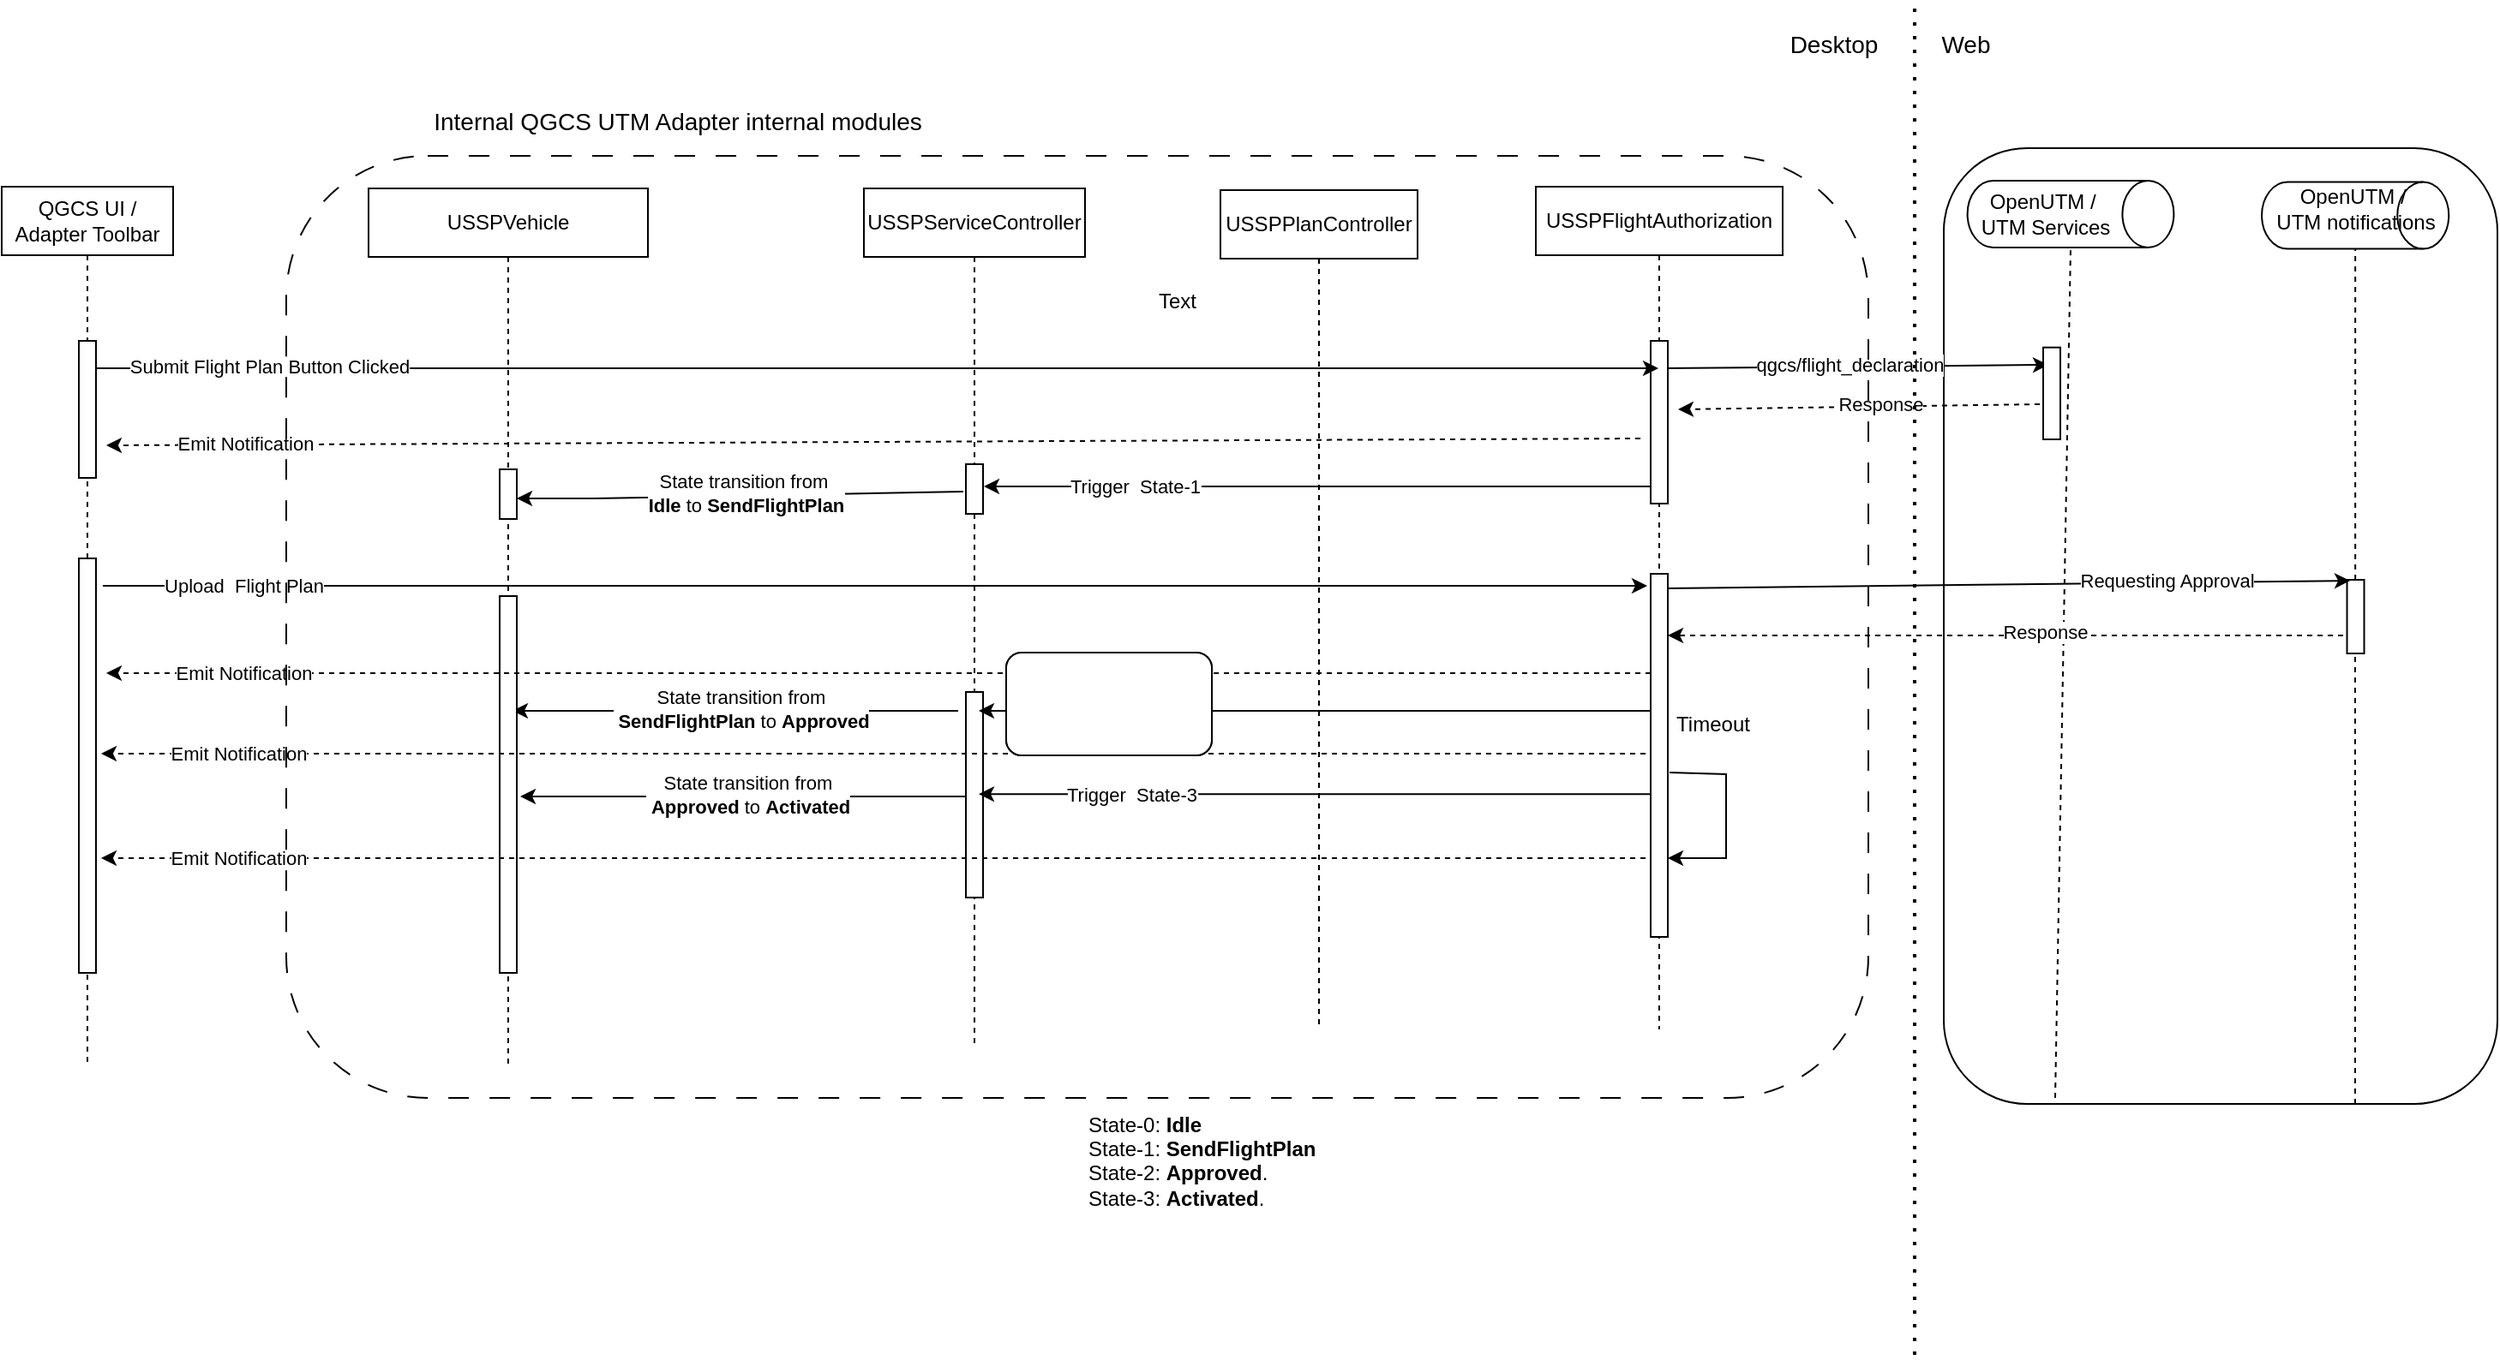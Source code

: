 <mxfile version="22.0.2" type="device">
  <diagram name="Page-1" id="rgzYKHya9oizqAIKKXlI">
    <mxGraphModel dx="3200" dy="2100" grid="1" gridSize="10" guides="1" tooltips="1" connect="1" arrows="1" fold="1" page="1" pageScale="1" pageWidth="850" pageHeight="1100" math="0" shadow="0">
      <root>
        <mxCell id="0" />
        <mxCell id="1" parent="0" />
        <mxCell id="KI7-48ItUX7r2pZbDz1g-1" value="" style="rounded=1;whiteSpace=wrap;html=1;" parent="1" vertex="1">
          <mxGeometry x="57" y="95.5" width="323" height="558" as="geometry" />
        </mxCell>
        <mxCell id="KI7-48ItUX7r2pZbDz1g-2" value="USSPFlightAuthorization" style="shape=umlLifeline;perimeter=lifelinePerimeter;whiteSpace=wrap;html=1;container=1;collapsible=0;recursiveResize=0;outlineConnect=0;" parent="1" vertex="1">
          <mxGeometry x="-181" y="118" width="144" height="492" as="geometry" />
        </mxCell>
        <mxCell id="KI7-48ItUX7r2pZbDz1g-3" value="" style="endArrow=classic;html=1;rounded=0;" parent="KI7-48ItUX7r2pZbDz1g-2" edge="1">
          <mxGeometry width="50" height="50" relative="1" as="geometry">
            <mxPoint x="74" y="106" as="sourcePoint" />
            <mxPoint x="299" y="104" as="targetPoint" />
          </mxGeometry>
        </mxCell>
        <mxCell id="KI7-48ItUX7r2pZbDz1g-4" value="&lt;div tabindex=&quot;0&quot; role=&quot;button&quot; style=&quot;font-size: 11px;&quot;&gt;&lt;div class=&quot;sc-hHOBiw iHxTBu&quot; style=&quot;font-size: 11px;&quot;&gt;qgcs/flight_declaration&lt;/div&gt;&lt;/div&gt;" style="edgeLabel;html=1;align=center;verticalAlign=middle;resizable=0;points=[];" parent="KI7-48ItUX7r2pZbDz1g-3" connectable="0" vertex="1">
          <mxGeometry x="-0.031" y="1" relative="1" as="geometry">
            <mxPoint as="offset" />
          </mxGeometry>
        </mxCell>
        <mxCell id="KI7-48ItUX7r2pZbDz1g-5" value="" style="html=1;points=[];perimeter=orthogonalPerimeter;outlineConnect=0;targetShapes=umlLifeline;portConstraint=eastwest;newEdgeStyle={&quot;edgeStyle&quot;:&quot;elbowEdgeStyle&quot;,&quot;elbow&quot;:&quot;vertical&quot;,&quot;curved&quot;:0,&quot;rounded&quot;:0};" parent="KI7-48ItUX7r2pZbDz1g-2" vertex="1">
          <mxGeometry x="67" y="90" width="10" height="95" as="geometry" />
        </mxCell>
        <mxCell id="KI7-48ItUX7r2pZbDz1g-6" value="" style="html=1;points=[];perimeter=orthogonalPerimeter;outlineConnect=0;targetShapes=umlLifeline;portConstraint=eastwest;newEdgeStyle={&quot;edgeStyle&quot;:&quot;elbowEdgeStyle&quot;,&quot;elbow&quot;:&quot;vertical&quot;,&quot;curved&quot;:0,&quot;rounded&quot;:0};" parent="KI7-48ItUX7r2pZbDz1g-2" vertex="1">
          <mxGeometry x="67" y="226" width="10" height="212" as="geometry" />
        </mxCell>
        <mxCell id="KI7-48ItUX7r2pZbDz1g-7" value="" style="endArrow=classic;html=1;rounded=0;" parent="KI7-48ItUX7r2pZbDz1g-2" target="KI7-48ItUX7r2pZbDz1g-6" edge="1">
          <mxGeometry width="50" height="50" relative="1" as="geometry">
            <mxPoint x="78" y="342" as="sourcePoint" />
            <mxPoint x="77" y="368" as="targetPoint" />
            <Array as="points">
              <mxPoint x="111" y="343" />
              <mxPoint x="111" y="392" />
            </Array>
          </mxGeometry>
        </mxCell>
        <mxCell id="KI7-48ItUX7r2pZbDz1g-8" value="Timeout" style="text;html=1;align=center;verticalAlign=middle;resizable=0;points=[];autosize=1;strokeColor=none;fillColor=none;" parent="KI7-48ItUX7r2pZbDz1g-2" vertex="1">
          <mxGeometry x="72" y="301" width="61" height="26" as="geometry" />
        </mxCell>
        <mxCell id="KI7-48ItUX7r2pZbDz1g-9" value="USSPPlanController" style="shape=umlLifeline;perimeter=lifelinePerimeter;whiteSpace=wrap;html=1;container=1;collapsible=0;recursiveResize=0;outlineConnect=0;" parent="1" vertex="1">
          <mxGeometry x="-365" y="120" width="115" height="490" as="geometry" />
        </mxCell>
        <mxCell id="KI7-48ItUX7r2pZbDz1g-10" value="USSPServiceController" style="shape=umlLifeline;perimeter=lifelinePerimeter;whiteSpace=wrap;html=1;container=1;collapsible=0;recursiveResize=0;outlineConnect=0;" parent="1" vertex="1">
          <mxGeometry x="-573" y="119" width="129" height="501" as="geometry" />
        </mxCell>
        <mxCell id="KI7-48ItUX7r2pZbDz1g-11" value="" style="html=1;points=[];perimeter=orthogonalPerimeter;outlineConnect=0;targetShapes=umlLifeline;portConstraint=eastwest;newEdgeStyle={&quot;edgeStyle&quot;:&quot;elbowEdgeStyle&quot;,&quot;elbow&quot;:&quot;vertical&quot;,&quot;curved&quot;:0,&quot;rounded&quot;:0};" parent="KI7-48ItUX7r2pZbDz1g-10" vertex="1">
          <mxGeometry x="59.5" y="161" width="10" height="29" as="geometry" />
        </mxCell>
        <mxCell id="KI7-48ItUX7r2pZbDz1g-12" value="" style="endArrow=classic;html=1;rounded=0;" parent="KI7-48ItUX7r2pZbDz1g-10" edge="1">
          <mxGeometry width="50" height="50" relative="1" as="geometry">
            <mxPoint x="55" y="305" as="sourcePoint" />
            <mxPoint x="-205" y="305" as="targetPoint" />
          </mxGeometry>
        </mxCell>
        <mxCell id="KI7-48ItUX7r2pZbDz1g-13" value="&lt;div&gt;State transition from&lt;/div&gt;&lt;div&gt;&amp;nbsp;&lt;b&gt;SendFlightPlan&lt;/b&gt; to &lt;b&gt;Approved&lt;/b&gt;&lt;br&gt;&lt;/div&gt;" style="edgeLabel;html=1;align=center;verticalAlign=middle;resizable=0;points=[];" parent="KI7-48ItUX7r2pZbDz1g-12" connectable="0" vertex="1">
          <mxGeometry x="-0.113" y="-2" relative="1" as="geometry">
            <mxPoint x="-12" y="1" as="offset" />
          </mxGeometry>
        </mxCell>
        <mxCell id="KI7-48ItUX7r2pZbDz1g-14" value="" style="endArrow=classic;html=1;rounded=0;" parent="KI7-48ItUX7r2pZbDz1g-10" edge="1">
          <mxGeometry width="50" height="50" relative="1" as="geometry">
            <mxPoint x="59.5" y="355" as="sourcePoint" />
            <mxPoint x="-200.5" y="355" as="targetPoint" />
          </mxGeometry>
        </mxCell>
        <mxCell id="KI7-48ItUX7r2pZbDz1g-15" value="&lt;div&gt;State transition from&lt;/div&gt;&lt;div&gt;&amp;nbsp;&lt;b&gt;Approved&lt;/b&gt; to &lt;b&gt;Activated&lt;/b&gt;&lt;br&gt;&lt;/div&gt;" style="edgeLabel;html=1;align=center;verticalAlign=middle;resizable=0;points=[];" parent="KI7-48ItUX7r2pZbDz1g-14" connectable="0" vertex="1">
          <mxGeometry x="-0.113" y="-2" relative="1" as="geometry">
            <mxPoint x="-12" y="1" as="offset" />
          </mxGeometry>
        </mxCell>
        <mxCell id="KI7-48ItUX7r2pZbDz1g-16" value="" style="html=1;points=[];perimeter=orthogonalPerimeter;outlineConnect=0;targetShapes=umlLifeline;portConstraint=eastwest;newEdgeStyle={&quot;edgeStyle&quot;:&quot;elbowEdgeStyle&quot;,&quot;elbow&quot;:&quot;vertical&quot;,&quot;curved&quot;:0,&quot;rounded&quot;:0};" parent="KI7-48ItUX7r2pZbDz1g-10" vertex="1">
          <mxGeometry x="59.5" y="294" width="10" height="120" as="geometry" />
        </mxCell>
        <mxCell id="KI7-48ItUX7r2pZbDz1g-17" value="USSPVehicle" style="shape=umlLifeline;perimeter=lifelinePerimeter;whiteSpace=wrap;html=1;container=1;collapsible=0;recursiveResize=0;outlineConnect=0;" parent="1" vertex="1">
          <mxGeometry x="-862" y="119" width="163" height="511" as="geometry" />
        </mxCell>
        <mxCell id="KI7-48ItUX7r2pZbDz1g-18" value="" style="html=1;points=[];perimeter=orthogonalPerimeter;outlineConnect=0;targetShapes=umlLifeline;portConstraint=eastwest;newEdgeStyle={&quot;edgeStyle&quot;:&quot;elbowEdgeStyle&quot;,&quot;elbow&quot;:&quot;vertical&quot;,&quot;curved&quot;:0,&quot;rounded&quot;:0};" parent="KI7-48ItUX7r2pZbDz1g-17" vertex="1">
          <mxGeometry x="76.5" y="238" width="10" height="220" as="geometry" />
        </mxCell>
        <mxCell id="KI7-48ItUX7r2pZbDz1g-19" value="QGCS UI / Adapter Toolbar" style="shape=umlLifeline;perimeter=lifelinePerimeter;whiteSpace=wrap;html=1;container=1;collapsible=0;recursiveResize=0;outlineConnect=0;" parent="1" vertex="1">
          <mxGeometry x="-1076" y="118" width="100" height="512" as="geometry" />
        </mxCell>
        <mxCell id="KI7-48ItUX7r2pZbDz1g-20" value="" style="endArrow=classic;html=1;rounded=0;" parent="KI7-48ItUX7r2pZbDz1g-19" target="KI7-48ItUX7r2pZbDz1g-2" edge="1">
          <mxGeometry width="50" height="50" relative="1" as="geometry">
            <mxPoint x="53" y="106" as="sourcePoint" />
            <mxPoint x="898" y="104" as="targetPoint" />
          </mxGeometry>
        </mxCell>
        <mxCell id="KI7-48ItUX7r2pZbDz1g-21" value="Submit Flight Plan Button Clicked" style="edgeLabel;html=1;align=center;verticalAlign=middle;resizable=0;points=[];" parent="KI7-48ItUX7r2pZbDz1g-20" connectable="0" vertex="1">
          <mxGeometry x="-0.866" y="2" relative="1" as="geometry">
            <mxPoint x="42" y="1" as="offset" />
          </mxGeometry>
        </mxCell>
        <mxCell id="KI7-48ItUX7r2pZbDz1g-22" value="" style="html=1;points=[];perimeter=orthogonalPerimeter;outlineConnect=0;targetShapes=umlLifeline;portConstraint=eastwest;newEdgeStyle={&quot;edgeStyle&quot;:&quot;elbowEdgeStyle&quot;,&quot;elbow&quot;:&quot;vertical&quot;,&quot;curved&quot;:0,&quot;rounded&quot;:0};" parent="KI7-48ItUX7r2pZbDz1g-19" vertex="1">
          <mxGeometry x="45" y="90" width="10" height="80" as="geometry" />
        </mxCell>
        <mxCell id="KI7-48ItUX7r2pZbDz1g-23" value="" style="html=1;points=[];perimeter=orthogonalPerimeter;outlineConnect=0;targetShapes=umlLifeline;portConstraint=eastwest;newEdgeStyle={&quot;edgeStyle&quot;:&quot;elbowEdgeStyle&quot;,&quot;elbow&quot;:&quot;vertical&quot;,&quot;curved&quot;:0,&quot;rounded&quot;:0};" parent="KI7-48ItUX7r2pZbDz1g-19" vertex="1">
          <mxGeometry x="45" y="217" width="10" height="242" as="geometry" />
        </mxCell>
        <mxCell id="KI7-48ItUX7r2pZbDz1g-24" value="" style="group" parent="1" connectable="0" vertex="1">
          <mxGeometry x="57" y="119" width="118.5" height="553" as="geometry" />
        </mxCell>
        <mxCell id="KI7-48ItUX7r2pZbDz1g-25" value="" style="group" parent="KI7-48ItUX7r2pZbDz1g-24" connectable="0" vertex="1">
          <mxGeometry width="118.5" height="75.16" as="geometry" />
        </mxCell>
        <mxCell id="KI7-48ItUX7r2pZbDz1g-26" value="" style="shape=cylinder3;whiteSpace=wrap;html=1;boundedLbl=1;backgroundOutline=1;size=15;rotation=90;" parent="KI7-48ItUX7r2pZbDz1g-25" vertex="1">
          <mxGeometry x="54.51" y="-45.24" width="39" height="120.4" as="geometry" />
        </mxCell>
        <mxCell id="KI7-48ItUX7r2pZbDz1g-27" value="&lt;div&gt;OpenUTM /&amp;nbsp;&lt;/div&gt;&lt;div&gt;UTM Services&lt;/div&gt;" style="text;html=1;align=center;verticalAlign=middle;resizable=0;points=[];autosize=1;strokeColor=none;fillColor=none;" parent="KI7-48ItUX7r2pZbDz1g-25" vertex="1">
          <mxGeometry x="9.25" y="-5.045" width="100" height="40" as="geometry" />
        </mxCell>
        <mxCell id="KI7-48ItUX7r2pZbDz1g-28" value="" style="endArrow=none;dashed=1;html=1;rounded=0;entryX=1;entryY=0.5;entryDx=0;entryDy=0;entryPerimeter=0;" parent="KI7-48ItUX7r2pZbDz1g-24" target="KI7-48ItUX7r2pZbDz1g-26" edge="1">
          <mxGeometry width="50" height="50" relative="1" as="geometry">
            <mxPoint x="65" y="531" as="sourcePoint" />
            <mxPoint x="53" y="69.029" as="targetPoint" />
          </mxGeometry>
        </mxCell>
        <mxCell id="KI7-48ItUX7r2pZbDz1g-29" value="" style="html=1;points=[];perimeter=orthogonalPerimeter;outlineConnect=0;targetShapes=umlLifeline;portConstraint=eastwest;newEdgeStyle={&quot;edgeStyle&quot;:&quot;elbowEdgeStyle&quot;,&quot;elbow&quot;:&quot;vertical&quot;,&quot;curved&quot;:0,&quot;rounded&quot;:0};" parent="KI7-48ItUX7r2pZbDz1g-24" vertex="1">
          <mxGeometry x="58" y="92.854" width="10" height="53.649" as="geometry" />
        </mxCell>
        <mxCell id="KI7-48ItUX7r2pZbDz1g-31" value="" style="group" parent="1" connectable="0" vertex="1">
          <mxGeometry x="238" y="120.5" width="118.5" height="528" as="geometry" />
        </mxCell>
        <mxCell id="KI7-48ItUX7r2pZbDz1g-32" value="" style="group" parent="KI7-48ItUX7r2pZbDz1g-31" connectable="0" vertex="1">
          <mxGeometry width="118.5" height="68.84" as="geometry" />
        </mxCell>
        <mxCell id="KI7-48ItUX7r2pZbDz1g-33" value="" style="shape=cylinder3;whiteSpace=wrap;html=1;boundedLbl=1;backgroundOutline=1;size=15;rotation=90;" parent="KI7-48ItUX7r2pZbDz1g-32" vertex="1">
          <mxGeometry x="39.58" y="-40.27" width="39" height="109.11" as="geometry" />
        </mxCell>
        <mxCell id="KI7-48ItUX7r2pZbDz1g-35" value="" style="endArrow=none;dashed=1;html=1;rounded=0;entryX=1;entryY=0.5;entryDx=0;entryDy=0;entryPerimeter=0;" parent="KI7-48ItUX7r2pZbDz1g-31" source="KI7-48ItUX7r2pZbDz1g-37" target="KI7-48ItUX7r2pZbDz1g-33" edge="1">
          <mxGeometry width="50" height="50" relative="1" as="geometry">
            <mxPoint x="65" y="528" as="sourcePoint" />
            <mxPoint x="53" y="65.908" as="targetPoint" />
          </mxGeometry>
        </mxCell>
        <mxCell id="KI7-48ItUX7r2pZbDz1g-36" value="" style="endArrow=none;dashed=1;html=1;rounded=0;" parent="KI7-48ItUX7r2pZbDz1g-31" target="KI7-48ItUX7r2pZbDz1g-37" edge="1">
          <mxGeometry width="50" height="50" relative="1" as="geometry">
            <mxPoint x="59" y="533" as="sourcePoint" />
            <mxPoint x="297" y="151" as="targetPoint" />
            <Array as="points">
              <mxPoint x="59" y="351" />
            </Array>
          </mxGeometry>
        </mxCell>
        <mxCell id="KI7-48ItUX7r2pZbDz1g-37" value="" style="html=1;points=[];perimeter=orthogonalPerimeter;outlineConnect=0;targetShapes=umlLifeline;portConstraint=eastwest;newEdgeStyle={&quot;edgeStyle&quot;:&quot;elbowEdgeStyle&quot;,&quot;elbow&quot;:&quot;vertical&quot;,&quot;curved&quot;:0,&quot;rounded&quot;:0};" parent="KI7-48ItUX7r2pZbDz1g-31" vertex="1">
          <mxGeometry x="54.25" y="227" width="10" height="43" as="geometry" />
        </mxCell>
        <mxCell id="KI7-48ItUX7r2pZbDz1g-38" value="" style="endArrow=classic;html=1;rounded=0;dashed=1;" parent="1" edge="1">
          <mxGeometry width="50" height="50" relative="1" as="geometry">
            <mxPoint x="113" y="245" as="sourcePoint" />
            <mxPoint x="-98" y="248" as="targetPoint" />
          </mxGeometry>
        </mxCell>
        <mxCell id="KI7-48ItUX7r2pZbDz1g-39" value="Response" style="edgeLabel;html=1;align=center;verticalAlign=middle;resizable=0;points=[];" parent="KI7-48ItUX7r2pZbDz1g-38" connectable="0" vertex="1">
          <mxGeometry x="-0.113" y="-2" relative="1" as="geometry">
            <mxPoint as="offset" />
          </mxGeometry>
        </mxCell>
        <mxCell id="KI7-48ItUX7r2pZbDz1g-40" value="" style="endArrow=classic;html=1;rounded=0;dashed=1;" parent="1" edge="1">
          <mxGeometry width="50" height="50" relative="1" as="geometry">
            <mxPoint x="-120" y="265" as="sourcePoint" />
            <mxPoint x="-1015" y="269" as="targetPoint" />
          </mxGeometry>
        </mxCell>
        <mxCell id="KI7-48ItUX7r2pZbDz1g-41" value="Emit Notification" style="edgeLabel;html=1;align=center;verticalAlign=middle;resizable=0;points=[];" parent="KI7-48ItUX7r2pZbDz1g-40" connectable="0" vertex="1">
          <mxGeometry x="-0.113" y="-2" relative="1" as="geometry">
            <mxPoint x="-417" y="3" as="offset" />
          </mxGeometry>
        </mxCell>
        <mxCell id="KI7-48ItUX7r2pZbDz1g-42" value="" style="endArrow=classic;html=1;rounded=0;" parent="1" edge="1">
          <mxGeometry width="50" height="50" relative="1" as="geometry">
            <mxPoint x="-114" y="293" as="sourcePoint" />
            <mxPoint x="-503" y="293" as="targetPoint" />
          </mxGeometry>
        </mxCell>
        <mxCell id="KI7-48ItUX7r2pZbDz1g-43" value="Trigger&amp;nbsp; State-1" style="edgeLabel;html=1;align=center;verticalAlign=middle;resizable=0;points=[];" parent="KI7-48ItUX7r2pZbDz1g-42" connectable="0" vertex="1">
          <mxGeometry x="-0.113" y="-2" relative="1" as="geometry">
            <mxPoint x="-129" y="2" as="offset" />
          </mxGeometry>
        </mxCell>
        <mxCell id="KI7-48ItUX7r2pZbDz1g-44" value="" style="endArrow=classic;html=1;rounded=0;" parent="1" edge="1">
          <mxGeometry width="50" height="50" relative="1" as="geometry">
            <mxPoint x="-1017" y="351" as="sourcePoint" />
            <mxPoint x="-116" y="351" as="targetPoint" />
          </mxGeometry>
        </mxCell>
        <mxCell id="KI7-48ItUX7r2pZbDz1g-45" value="Upload&amp;nbsp; Flight Plan" style="edgeLabel;html=1;align=center;verticalAlign=middle;resizable=0;points=[];" parent="KI7-48ItUX7r2pZbDz1g-44" connectable="0" vertex="1">
          <mxGeometry x="-0.866" y="2" relative="1" as="geometry">
            <mxPoint x="21" y="2" as="offset" />
          </mxGeometry>
        </mxCell>
        <mxCell id="KI7-48ItUX7r2pZbDz1g-46" value="" style="endArrow=classic;html=1;rounded=0;dashed=1;" parent="1" edge="1">
          <mxGeometry width="50" height="50" relative="1" as="geometry">
            <mxPoint x="290" y="380" as="sourcePoint" />
            <mxPoint x="-104" y="380" as="targetPoint" />
          </mxGeometry>
        </mxCell>
        <mxCell id="KI7-48ItUX7r2pZbDz1g-47" value="Response" style="edgeLabel;html=1;align=center;verticalAlign=middle;resizable=0;points=[];" parent="KI7-48ItUX7r2pZbDz1g-46" connectable="0" vertex="1">
          <mxGeometry x="-0.113" y="-2" relative="1" as="geometry">
            <mxPoint as="offset" />
          </mxGeometry>
        </mxCell>
        <mxCell id="KI7-48ItUX7r2pZbDz1g-48" value="" style="endArrow=classic;html=1;rounded=0;dashed=1;" parent="1" edge="1">
          <mxGeometry width="50" height="50" relative="1" as="geometry">
            <mxPoint x="-114.0" y="402" as="sourcePoint" />
            <mxPoint x="-1015" y="402" as="targetPoint" />
          </mxGeometry>
        </mxCell>
        <mxCell id="KI7-48ItUX7r2pZbDz1g-49" value="Emit Notification" style="edgeLabel;html=1;align=center;verticalAlign=middle;resizable=0;points=[];" parent="KI7-48ItUX7r2pZbDz1g-48" connectable="0" vertex="1">
          <mxGeometry x="-0.113" y="-2" relative="1" as="geometry">
            <mxPoint x="-422" y="2" as="offset" />
          </mxGeometry>
        </mxCell>
        <mxCell id="KI7-48ItUX7r2pZbDz1g-50" value="" style="endArrow=classic;html=1;rounded=0;dashed=1;" parent="1" source="KI7-48ItUX7r2pZbDz1g-53" target="KI7-48ItUX7r2pZbDz1g-17" edge="1">
          <mxGeometry width="50" height="50" relative="1" as="geometry">
            <mxPoint x="-515" y="296" as="sourcePoint" />
            <mxPoint x="-741" y="296" as="targetPoint" />
          </mxGeometry>
        </mxCell>
        <mxCell id="KI7-48ItUX7r2pZbDz1g-51" value="" style="endArrow=classic;html=1;rounded=0;" parent="1" target="KI7-48ItUX7r2pZbDz1g-53" edge="1">
          <mxGeometry width="50" height="50" relative="1" as="geometry">
            <mxPoint x="-515" y="296" as="sourcePoint" />
            <mxPoint x="-781" y="296" as="targetPoint" />
            <Array as="points">
              <mxPoint x="-730" y="300" />
            </Array>
          </mxGeometry>
        </mxCell>
        <mxCell id="KI7-48ItUX7r2pZbDz1g-52" value="&lt;div&gt;State transition from&amp;nbsp;&lt;/div&gt;&lt;div&gt;&lt;b&gt;Idle&lt;/b&gt; to &lt;b&gt;SendFlightPlan&lt;/b&gt;&lt;/div&gt;" style="edgeLabel;html=1;align=center;verticalAlign=middle;resizable=0;points=[];" parent="KI7-48ItUX7r2pZbDz1g-51" connectable="0" vertex="1">
          <mxGeometry x="-0.113" y="-2" relative="1" as="geometry">
            <mxPoint x="-12" y="1" as="offset" />
          </mxGeometry>
        </mxCell>
        <mxCell id="KI7-48ItUX7r2pZbDz1g-53" value="" style="html=1;points=[];perimeter=orthogonalPerimeter;outlineConnect=0;targetShapes=umlLifeline;portConstraint=eastwest;newEdgeStyle={&quot;edgeStyle&quot;:&quot;elbowEdgeStyle&quot;,&quot;elbow&quot;:&quot;vertical&quot;,&quot;curved&quot;:0,&quot;rounded&quot;:0};" parent="1" vertex="1">
          <mxGeometry x="-785.5" y="283" width="10" height="29" as="geometry" />
        </mxCell>
        <mxCell id="KI7-48ItUX7r2pZbDz1g-54" value="" style="endArrow=classic;html=1;rounded=0;entryX=0.535;entryY=0.261;entryDx=0;entryDy=0;entryPerimeter=0;" parent="1" edge="1">
          <mxGeometry width="50" height="50" relative="1" as="geometry">
            <mxPoint x="-114" y="424" as="sourcePoint" />
            <mxPoint x="-506" y="424" as="targetPoint" />
          </mxGeometry>
        </mxCell>
        <mxCell id="KI7-48ItUX7r2pZbDz1g-55" value="Trigger&amp;nbsp; State-2" style="edgeLabel;html=1;align=center;verticalAlign=middle;resizable=0;points=[];" parent="KI7-48ItUX7r2pZbDz1g-54" connectable="0" vertex="1">
          <mxGeometry x="-0.113" y="-2" relative="1" as="geometry">
            <mxPoint x="-129" y="2" as="offset" />
          </mxGeometry>
        </mxCell>
        <mxCell id="KI7-48ItUX7r2pZbDz1g-56" value="" style="endArrow=classic;html=1;rounded=0;entryX=0.535;entryY=0.261;entryDx=0;entryDy=0;entryPerimeter=0;" parent="1" edge="1">
          <mxGeometry width="50" height="50" relative="1" as="geometry">
            <mxPoint x="-114" y="472.57" as="sourcePoint" />
            <mxPoint x="-506" y="472.57" as="targetPoint" />
          </mxGeometry>
        </mxCell>
        <mxCell id="KI7-48ItUX7r2pZbDz1g-57" value="Trigger&amp;nbsp; State-3" style="edgeLabel;html=1;align=center;verticalAlign=middle;resizable=0;points=[];" parent="KI7-48ItUX7r2pZbDz1g-56" connectable="0" vertex="1">
          <mxGeometry x="-0.113" y="-2" relative="1" as="geometry">
            <mxPoint x="-129" y="2" as="offset" />
          </mxGeometry>
        </mxCell>
        <mxCell id="KI7-48ItUX7r2pZbDz1g-58" value="" style="endArrow=classic;html=1;rounded=0;dashed=1;" parent="1" edge="1">
          <mxGeometry width="50" height="50" relative="1" as="geometry">
            <mxPoint x="-117.0" y="449" as="sourcePoint" />
            <mxPoint x="-1018" y="449" as="targetPoint" />
          </mxGeometry>
        </mxCell>
        <mxCell id="KI7-48ItUX7r2pZbDz1g-59" value="Emit Notification" style="edgeLabel;html=1;align=center;verticalAlign=middle;resizable=0;points=[];" parent="KI7-48ItUX7r2pZbDz1g-58" connectable="0" vertex="1">
          <mxGeometry x="-0.113" y="-2" relative="1" as="geometry">
            <mxPoint x="-422" y="2" as="offset" />
          </mxGeometry>
        </mxCell>
        <mxCell id="KI7-48ItUX7r2pZbDz1g-60" value="" style="endArrow=classic;html=1;rounded=0;dashed=1;" parent="1" edge="1">
          <mxGeometry width="50" height="50" relative="1" as="geometry">
            <mxPoint x="-117.0" y="510" as="sourcePoint" />
            <mxPoint x="-1018" y="510" as="targetPoint" />
          </mxGeometry>
        </mxCell>
        <mxCell id="KI7-48ItUX7r2pZbDz1g-61" value="Emit Notification" style="edgeLabel;html=1;align=center;verticalAlign=middle;resizable=0;points=[];" parent="KI7-48ItUX7r2pZbDz1g-60" connectable="0" vertex="1">
          <mxGeometry x="-0.113" y="-2" relative="1" as="geometry">
            <mxPoint x="-422" y="2" as="offset" />
          </mxGeometry>
        </mxCell>
        <mxCell id="KI7-48ItUX7r2pZbDz1g-62" value="&lt;div align=&quot;left&quot;&gt;State-0: &lt;b&gt;Idle&lt;/b&gt;&lt;/div&gt;&lt;div align=&quot;left&quot;&gt;State-1: &lt;b&gt;SendFlightPlan&lt;/b&gt;&lt;/div&gt;&lt;div align=&quot;left&quot;&gt;State-2: &lt;b&gt;Approved&lt;/b&gt;.&lt;/div&gt;&lt;div align=&quot;left&quot;&gt;State-3: &lt;b&gt;Activated&lt;/b&gt;.&lt;/div&gt;&lt;div align=&quot;left&quot;&gt;&lt;br&gt;&lt;/div&gt;" style="text;html=1;align=left;verticalAlign=middle;resizable=0;points=[];autosize=1;strokeColor=none;fillColor=none;" parent="1" vertex="1">
          <mxGeometry x="-444" y="649" width="160" height="90" as="geometry" />
        </mxCell>
        <mxCell id="KI7-48ItUX7r2pZbDz1g-63" value="" style="endArrow=classic;html=1;rounded=0;" parent="1" edge="1">
          <mxGeometry width="50" height="50" relative="1" as="geometry">
            <mxPoint x="-104" y="352.462" as="sourcePoint" />
            <mxPoint x="294" y="348.001" as="targetPoint" />
          </mxGeometry>
        </mxCell>
        <mxCell id="KI7-48ItUX7r2pZbDz1g-64" value="Requesting Approval" style="edgeLabel;html=1;align=center;verticalAlign=middle;resizable=0;points=[];" parent="KI7-48ItUX7r2pZbDz1g-63" connectable="0" vertex="1">
          <mxGeometry x="-0.031" y="1" relative="1" as="geometry">
            <mxPoint x="98" y="-2" as="offset" />
          </mxGeometry>
        </mxCell>
        <mxCell id="KI7-48ItUX7r2pZbDz1g-65" value="" style="rounded=1;whiteSpace=wrap;html=1;" parent="1" vertex="1">
          <mxGeometry x="-490" y="390" width="120" height="60" as="geometry" />
        </mxCell>
        <mxCell id="KI7-48ItUX7r2pZbDz1g-66" value="" style="rounded=1;whiteSpace=wrap;html=1;" parent="1" vertex="1">
          <mxGeometry x="-490" y="390" width="120" height="60" as="geometry" />
        </mxCell>
        <mxCell id="KI7-48ItUX7r2pZbDz1g-67" value="&lt;div tabindex=&quot;0&quot; role=&quot;button&quot; style=&quot;font-size: 11px;&quot;&gt;&lt;div class=&quot;sc-hHOBiw iHxTBu&quot; style=&quot;font-size: 11px;&quot;&gt;qgcs/flight_declaration&lt;/div&gt;&lt;/div&gt;" style="edgeLabel;html=1;align=center;verticalAlign=middle;resizable=0;points=[];" parent="1" connectable="0" vertex="1">
          <mxGeometry x="1.987" y="222.031" as="geometry" />
        </mxCell>
        <mxCell id="jGvP4yAqhZ-CggOHVLLP-2" value="" style="rounded=1;whiteSpace=wrap;html=1;strokeColor=default;fillColor=none;dashed=1;dashPattern=12 12;" parent="1" vertex="1">
          <mxGeometry x="-910" y="100" width="923" height="550" as="geometry" />
        </mxCell>
        <mxCell id="jGvP4yAqhZ-CggOHVLLP-3" value="&lt;font style=&quot;font-size: 14px;&quot; face=&quot;Helvetica&quot;&gt;Internal QGCS UTM Adapter internal modules&lt;/font&gt;" style="text;html=1;strokeColor=none;fillColor=none;align=center;verticalAlign=middle;whiteSpace=wrap;rounded=0;fontSize=20;fontFamily=Architects Daughter;" parent="1" vertex="1">
          <mxGeometry x="-853" y="62" width="343" height="30" as="geometry" />
        </mxCell>
        <mxCell id="KI7-48ItUX7r2pZbDz1g-34" value="OpenUTM /&amp;nbsp;&lt;br&gt;UTM notifications" style="text;html=1;align=center;verticalAlign=middle;resizable=0;points=[];autosize=1;strokeColor=none;fillColor=none;" parent="1" vertex="1">
          <mxGeometry x="236.5" y="111.28" width="120" height="40" as="geometry" />
        </mxCell>
        <mxCell id="SKPdBp5XQ9IZobwxCM1M-1" value="" style="endArrow=none;dashed=1;html=1;dashPattern=1 3;strokeWidth=2;rounded=0;" edge="1" parent="1">
          <mxGeometry width="50" height="50" relative="1" as="geometry">
            <mxPoint x="40" y="800" as="sourcePoint" />
            <mxPoint x="40" y="10" as="targetPoint" />
          </mxGeometry>
        </mxCell>
        <mxCell id="SKPdBp5XQ9IZobwxCM1M-2" value="Text" style="text;html=1;strokeColor=none;fillColor=none;align=center;verticalAlign=middle;whiteSpace=wrap;rounded=0;" vertex="1" parent="1">
          <mxGeometry x="-420" y="170" width="60" height="30" as="geometry" />
        </mxCell>
        <mxCell id="SKPdBp5XQ9IZobwxCM1M-3" value="&lt;font style=&quot;font-size: 14px;&quot;&gt;Desktop&lt;/font&gt;" style="text;html=1;strokeColor=none;fillColor=none;align=center;verticalAlign=middle;whiteSpace=wrap;rounded=0;" vertex="1" parent="1">
          <mxGeometry x="-37" y="20" width="60" height="30" as="geometry" />
        </mxCell>
        <mxCell id="SKPdBp5XQ9IZobwxCM1M-4" value="&lt;font style=&quot;font-size: 14px;&quot;&gt;Web&lt;/font&gt;" style="text;html=1;strokeColor=none;fillColor=none;align=center;verticalAlign=middle;whiteSpace=wrap;rounded=0;" vertex="1" parent="1">
          <mxGeometry x="40" y="20" width="60" height="30" as="geometry" />
        </mxCell>
      </root>
    </mxGraphModel>
  </diagram>
</mxfile>
